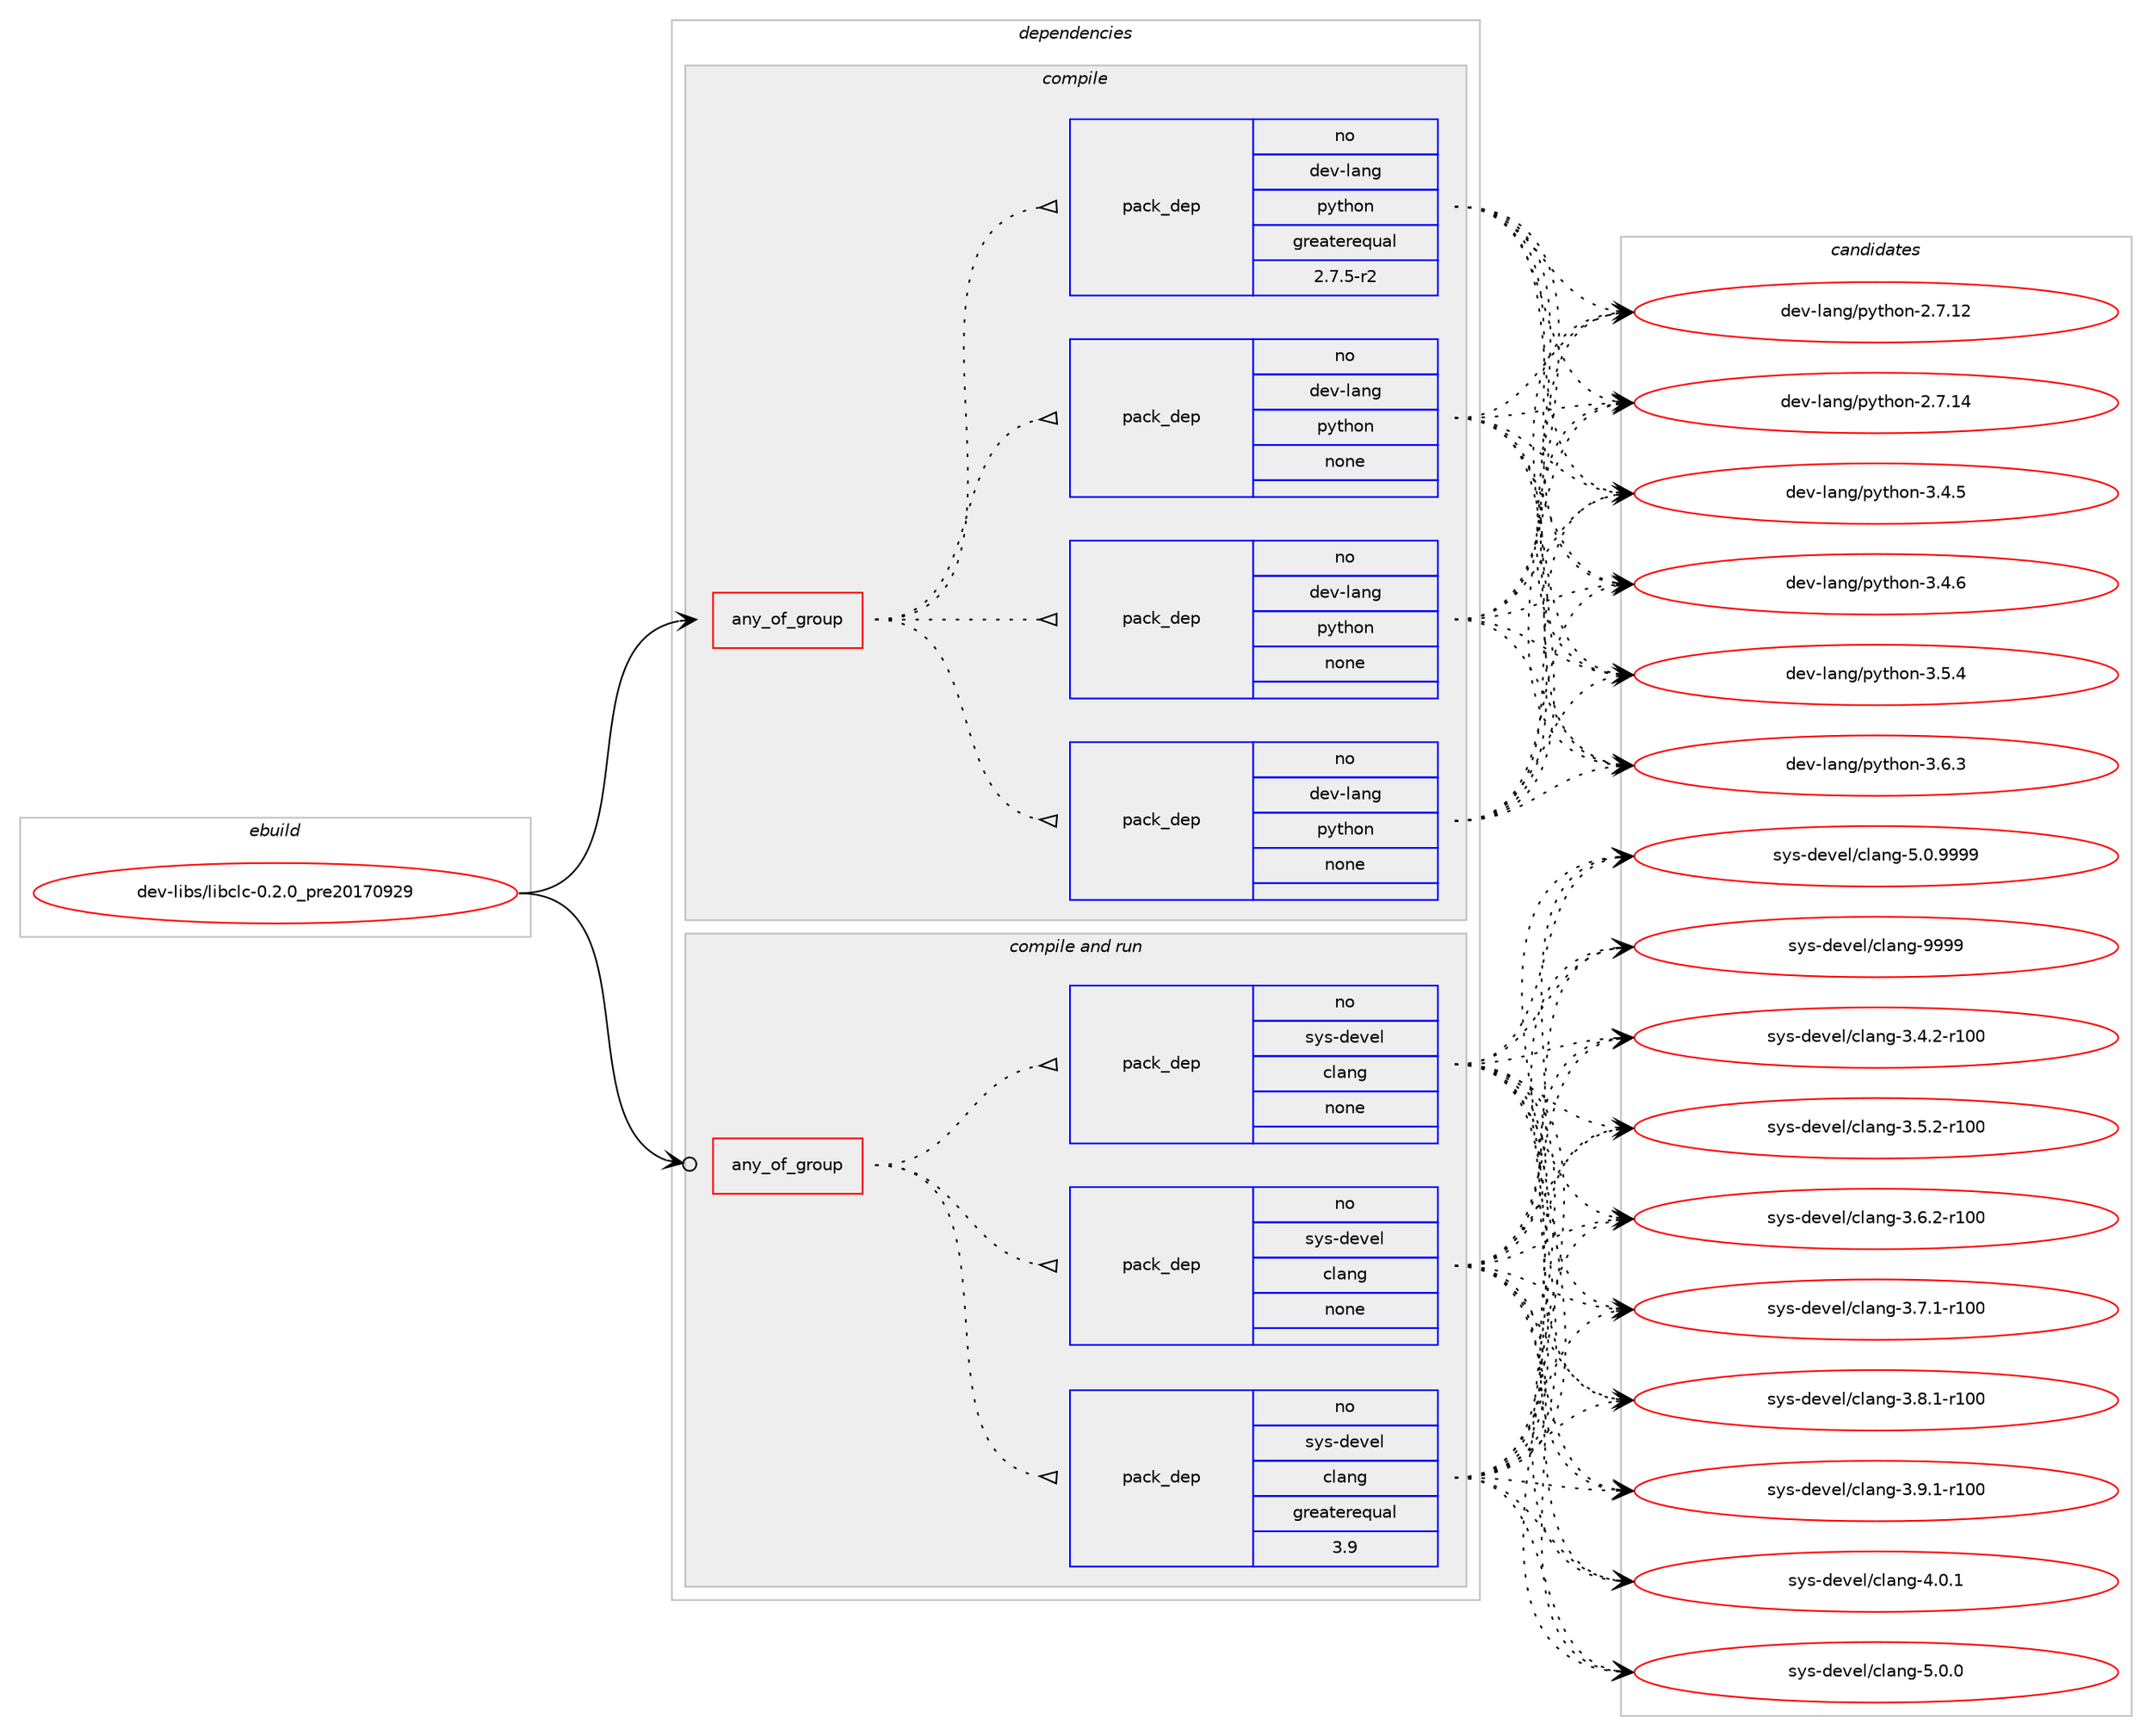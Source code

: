 digraph prolog {

# *************
# Graph options
# *************

newrank=true;
concentrate=true;
compound=true;
graph [rankdir=LR,fontname=Helvetica,fontsize=10,ranksep=1.5];#, ranksep=2.5, nodesep=0.2];
edge  [arrowhead=vee];
node  [fontname=Helvetica,fontsize=10];

# **********
# The ebuild
# **********

subgraph cluster_leftcol {
color=gray;
rank=same;
label=<<i>ebuild</i>>;
id [label="dev-libs/libclc-0.2.0_pre20170929", color=red, width=4, href="../dev-libs/libclc-0.2.0_pre20170929.svg"];
}

# ****************
# The dependencies
# ****************

subgraph cluster_midcol {
color=gray;
label=<<i>dependencies</i>>;
subgraph cluster_compile {
fillcolor="#eeeeee";
style=filled;
label=<<i>compile</i>>;
subgraph any3319 {
dependency114396 [label=<<TABLE BORDER="0" CELLBORDER="1" CELLSPACING="0" CELLPADDING="4"><TR><TD CELLPADDING="10">any_of_group</TD></TR></TABLE>>, shape=none, color=red];subgraph pack86271 {
dependency114397 [label=<<TABLE BORDER="0" CELLBORDER="1" CELLSPACING="0" CELLPADDING="4" WIDTH="220"><TR><TD ROWSPAN="6" CELLPADDING="30">pack_dep</TD></TR><TR><TD WIDTH="110">no</TD></TR><TR><TD>dev-lang</TD></TR><TR><TD>python</TD></TR><TR><TD>none</TD></TR><TR><TD></TD></TR></TABLE>>, shape=none, color=blue];
}
dependency114396:e -> dependency114397:w [weight=20,style="dotted",arrowhead="oinv"];
subgraph pack86272 {
dependency114398 [label=<<TABLE BORDER="0" CELLBORDER="1" CELLSPACING="0" CELLPADDING="4" WIDTH="220"><TR><TD ROWSPAN="6" CELLPADDING="30">pack_dep</TD></TR><TR><TD WIDTH="110">no</TD></TR><TR><TD>dev-lang</TD></TR><TR><TD>python</TD></TR><TR><TD>none</TD></TR><TR><TD></TD></TR></TABLE>>, shape=none, color=blue];
}
dependency114396:e -> dependency114398:w [weight=20,style="dotted",arrowhead="oinv"];
subgraph pack86273 {
dependency114399 [label=<<TABLE BORDER="0" CELLBORDER="1" CELLSPACING="0" CELLPADDING="4" WIDTH="220"><TR><TD ROWSPAN="6" CELLPADDING="30">pack_dep</TD></TR><TR><TD WIDTH="110">no</TD></TR><TR><TD>dev-lang</TD></TR><TR><TD>python</TD></TR><TR><TD>none</TD></TR><TR><TD></TD></TR></TABLE>>, shape=none, color=blue];
}
dependency114396:e -> dependency114399:w [weight=20,style="dotted",arrowhead="oinv"];
subgraph pack86274 {
dependency114400 [label=<<TABLE BORDER="0" CELLBORDER="1" CELLSPACING="0" CELLPADDING="4" WIDTH="220"><TR><TD ROWSPAN="6" CELLPADDING="30">pack_dep</TD></TR><TR><TD WIDTH="110">no</TD></TR><TR><TD>dev-lang</TD></TR><TR><TD>python</TD></TR><TR><TD>greaterequal</TD></TR><TR><TD>2.7.5-r2</TD></TR></TABLE>>, shape=none, color=blue];
}
dependency114396:e -> dependency114400:w [weight=20,style="dotted",arrowhead="oinv"];
}
id:e -> dependency114396:w [weight=20,style="solid",arrowhead="vee"];
}
subgraph cluster_compileandrun {
fillcolor="#eeeeee";
style=filled;
label=<<i>compile and run</i>>;
subgraph any3320 {
dependency114401 [label=<<TABLE BORDER="0" CELLBORDER="1" CELLSPACING="0" CELLPADDING="4"><TR><TD CELLPADDING="10">any_of_group</TD></TR></TABLE>>, shape=none, color=red];subgraph pack86275 {
dependency114402 [label=<<TABLE BORDER="0" CELLBORDER="1" CELLSPACING="0" CELLPADDING="4" WIDTH="220"><TR><TD ROWSPAN="6" CELLPADDING="30">pack_dep</TD></TR><TR><TD WIDTH="110">no</TD></TR><TR><TD>sys-devel</TD></TR><TR><TD>clang</TD></TR><TR><TD>none</TD></TR><TR><TD></TD></TR></TABLE>>, shape=none, color=blue];
}
dependency114401:e -> dependency114402:w [weight=20,style="dotted",arrowhead="oinv"];
subgraph pack86276 {
dependency114403 [label=<<TABLE BORDER="0" CELLBORDER="1" CELLSPACING="0" CELLPADDING="4" WIDTH="220"><TR><TD ROWSPAN="6" CELLPADDING="30">pack_dep</TD></TR><TR><TD WIDTH="110">no</TD></TR><TR><TD>sys-devel</TD></TR><TR><TD>clang</TD></TR><TR><TD>none</TD></TR><TR><TD></TD></TR></TABLE>>, shape=none, color=blue];
}
dependency114401:e -> dependency114403:w [weight=20,style="dotted",arrowhead="oinv"];
subgraph pack86277 {
dependency114404 [label=<<TABLE BORDER="0" CELLBORDER="1" CELLSPACING="0" CELLPADDING="4" WIDTH="220"><TR><TD ROWSPAN="6" CELLPADDING="30">pack_dep</TD></TR><TR><TD WIDTH="110">no</TD></TR><TR><TD>sys-devel</TD></TR><TR><TD>clang</TD></TR><TR><TD>greaterequal</TD></TR><TR><TD>3.9</TD></TR></TABLE>>, shape=none, color=blue];
}
dependency114401:e -> dependency114404:w [weight=20,style="dotted",arrowhead="oinv"];
}
id:e -> dependency114401:w [weight=20,style="solid",arrowhead="odotvee"];
}
subgraph cluster_run {
fillcolor="#eeeeee";
style=filled;
label=<<i>run</i>>;
}
}

# **************
# The candidates
# **************

subgraph cluster_choices {
rank=same;
color=gray;
label=<<i>candidates</i>>;

subgraph choice86271 {
color=black;
nodesep=1;
choice10010111845108971101034711212111610411111045504655464950 [label="dev-lang/python-2.7.12", color=red, width=4,href="../dev-lang/python-2.7.12.svg"];
choice10010111845108971101034711212111610411111045504655464952 [label="dev-lang/python-2.7.14", color=red, width=4,href="../dev-lang/python-2.7.14.svg"];
choice100101118451089711010347112121116104111110455146524653 [label="dev-lang/python-3.4.5", color=red, width=4,href="../dev-lang/python-3.4.5.svg"];
choice100101118451089711010347112121116104111110455146524654 [label="dev-lang/python-3.4.6", color=red, width=4,href="../dev-lang/python-3.4.6.svg"];
choice100101118451089711010347112121116104111110455146534652 [label="dev-lang/python-3.5.4", color=red, width=4,href="../dev-lang/python-3.5.4.svg"];
choice100101118451089711010347112121116104111110455146544651 [label="dev-lang/python-3.6.3", color=red, width=4,href="../dev-lang/python-3.6.3.svg"];
dependency114397:e -> choice10010111845108971101034711212111610411111045504655464950:w [style=dotted,weight="100"];
dependency114397:e -> choice10010111845108971101034711212111610411111045504655464952:w [style=dotted,weight="100"];
dependency114397:e -> choice100101118451089711010347112121116104111110455146524653:w [style=dotted,weight="100"];
dependency114397:e -> choice100101118451089711010347112121116104111110455146524654:w [style=dotted,weight="100"];
dependency114397:e -> choice100101118451089711010347112121116104111110455146534652:w [style=dotted,weight="100"];
dependency114397:e -> choice100101118451089711010347112121116104111110455146544651:w [style=dotted,weight="100"];
}
subgraph choice86272 {
color=black;
nodesep=1;
choice10010111845108971101034711212111610411111045504655464950 [label="dev-lang/python-2.7.12", color=red, width=4,href="../dev-lang/python-2.7.12.svg"];
choice10010111845108971101034711212111610411111045504655464952 [label="dev-lang/python-2.7.14", color=red, width=4,href="../dev-lang/python-2.7.14.svg"];
choice100101118451089711010347112121116104111110455146524653 [label="dev-lang/python-3.4.5", color=red, width=4,href="../dev-lang/python-3.4.5.svg"];
choice100101118451089711010347112121116104111110455146524654 [label="dev-lang/python-3.4.6", color=red, width=4,href="../dev-lang/python-3.4.6.svg"];
choice100101118451089711010347112121116104111110455146534652 [label="dev-lang/python-3.5.4", color=red, width=4,href="../dev-lang/python-3.5.4.svg"];
choice100101118451089711010347112121116104111110455146544651 [label="dev-lang/python-3.6.3", color=red, width=4,href="../dev-lang/python-3.6.3.svg"];
dependency114398:e -> choice10010111845108971101034711212111610411111045504655464950:w [style=dotted,weight="100"];
dependency114398:e -> choice10010111845108971101034711212111610411111045504655464952:w [style=dotted,weight="100"];
dependency114398:e -> choice100101118451089711010347112121116104111110455146524653:w [style=dotted,weight="100"];
dependency114398:e -> choice100101118451089711010347112121116104111110455146524654:w [style=dotted,weight="100"];
dependency114398:e -> choice100101118451089711010347112121116104111110455146534652:w [style=dotted,weight="100"];
dependency114398:e -> choice100101118451089711010347112121116104111110455146544651:w [style=dotted,weight="100"];
}
subgraph choice86273 {
color=black;
nodesep=1;
choice10010111845108971101034711212111610411111045504655464950 [label="dev-lang/python-2.7.12", color=red, width=4,href="../dev-lang/python-2.7.12.svg"];
choice10010111845108971101034711212111610411111045504655464952 [label="dev-lang/python-2.7.14", color=red, width=4,href="../dev-lang/python-2.7.14.svg"];
choice100101118451089711010347112121116104111110455146524653 [label="dev-lang/python-3.4.5", color=red, width=4,href="../dev-lang/python-3.4.5.svg"];
choice100101118451089711010347112121116104111110455146524654 [label="dev-lang/python-3.4.6", color=red, width=4,href="../dev-lang/python-3.4.6.svg"];
choice100101118451089711010347112121116104111110455146534652 [label="dev-lang/python-3.5.4", color=red, width=4,href="../dev-lang/python-3.5.4.svg"];
choice100101118451089711010347112121116104111110455146544651 [label="dev-lang/python-3.6.3", color=red, width=4,href="../dev-lang/python-3.6.3.svg"];
dependency114399:e -> choice10010111845108971101034711212111610411111045504655464950:w [style=dotted,weight="100"];
dependency114399:e -> choice10010111845108971101034711212111610411111045504655464952:w [style=dotted,weight="100"];
dependency114399:e -> choice100101118451089711010347112121116104111110455146524653:w [style=dotted,weight="100"];
dependency114399:e -> choice100101118451089711010347112121116104111110455146524654:w [style=dotted,weight="100"];
dependency114399:e -> choice100101118451089711010347112121116104111110455146534652:w [style=dotted,weight="100"];
dependency114399:e -> choice100101118451089711010347112121116104111110455146544651:w [style=dotted,weight="100"];
}
subgraph choice86274 {
color=black;
nodesep=1;
choice10010111845108971101034711212111610411111045504655464950 [label="dev-lang/python-2.7.12", color=red, width=4,href="../dev-lang/python-2.7.12.svg"];
choice10010111845108971101034711212111610411111045504655464952 [label="dev-lang/python-2.7.14", color=red, width=4,href="../dev-lang/python-2.7.14.svg"];
choice100101118451089711010347112121116104111110455146524653 [label="dev-lang/python-3.4.5", color=red, width=4,href="../dev-lang/python-3.4.5.svg"];
choice100101118451089711010347112121116104111110455146524654 [label="dev-lang/python-3.4.6", color=red, width=4,href="../dev-lang/python-3.4.6.svg"];
choice100101118451089711010347112121116104111110455146534652 [label="dev-lang/python-3.5.4", color=red, width=4,href="../dev-lang/python-3.5.4.svg"];
choice100101118451089711010347112121116104111110455146544651 [label="dev-lang/python-3.6.3", color=red, width=4,href="../dev-lang/python-3.6.3.svg"];
dependency114400:e -> choice10010111845108971101034711212111610411111045504655464950:w [style=dotted,weight="100"];
dependency114400:e -> choice10010111845108971101034711212111610411111045504655464952:w [style=dotted,weight="100"];
dependency114400:e -> choice100101118451089711010347112121116104111110455146524653:w [style=dotted,weight="100"];
dependency114400:e -> choice100101118451089711010347112121116104111110455146524654:w [style=dotted,weight="100"];
dependency114400:e -> choice100101118451089711010347112121116104111110455146534652:w [style=dotted,weight="100"];
dependency114400:e -> choice100101118451089711010347112121116104111110455146544651:w [style=dotted,weight="100"];
}
subgraph choice86275 {
color=black;
nodesep=1;
choice1151211154510010111810110847991089711010345514652465045114494848 [label="sys-devel/clang-3.4.2-r100", color=red, width=4,href="../sys-devel/clang-3.4.2-r100.svg"];
choice1151211154510010111810110847991089711010345514653465045114494848 [label="sys-devel/clang-3.5.2-r100", color=red, width=4,href="../sys-devel/clang-3.5.2-r100.svg"];
choice1151211154510010111810110847991089711010345514654465045114494848 [label="sys-devel/clang-3.6.2-r100", color=red, width=4,href="../sys-devel/clang-3.6.2-r100.svg"];
choice1151211154510010111810110847991089711010345514655464945114494848 [label="sys-devel/clang-3.7.1-r100", color=red, width=4,href="../sys-devel/clang-3.7.1-r100.svg"];
choice1151211154510010111810110847991089711010345514656464945114494848 [label="sys-devel/clang-3.8.1-r100", color=red, width=4,href="../sys-devel/clang-3.8.1-r100.svg"];
choice1151211154510010111810110847991089711010345514657464945114494848 [label="sys-devel/clang-3.9.1-r100", color=red, width=4,href="../sys-devel/clang-3.9.1-r100.svg"];
choice11512111545100101118101108479910897110103455246484649 [label="sys-devel/clang-4.0.1", color=red, width=4,href="../sys-devel/clang-4.0.1.svg"];
choice11512111545100101118101108479910897110103455346484648 [label="sys-devel/clang-5.0.0", color=red, width=4,href="../sys-devel/clang-5.0.0.svg"];
choice11512111545100101118101108479910897110103455346484657575757 [label="sys-devel/clang-5.0.9999", color=red, width=4,href="../sys-devel/clang-5.0.9999.svg"];
choice115121115451001011181011084799108971101034557575757 [label="sys-devel/clang-9999", color=red, width=4,href="../sys-devel/clang-9999.svg"];
dependency114402:e -> choice1151211154510010111810110847991089711010345514652465045114494848:w [style=dotted,weight="100"];
dependency114402:e -> choice1151211154510010111810110847991089711010345514653465045114494848:w [style=dotted,weight="100"];
dependency114402:e -> choice1151211154510010111810110847991089711010345514654465045114494848:w [style=dotted,weight="100"];
dependency114402:e -> choice1151211154510010111810110847991089711010345514655464945114494848:w [style=dotted,weight="100"];
dependency114402:e -> choice1151211154510010111810110847991089711010345514656464945114494848:w [style=dotted,weight="100"];
dependency114402:e -> choice1151211154510010111810110847991089711010345514657464945114494848:w [style=dotted,weight="100"];
dependency114402:e -> choice11512111545100101118101108479910897110103455246484649:w [style=dotted,weight="100"];
dependency114402:e -> choice11512111545100101118101108479910897110103455346484648:w [style=dotted,weight="100"];
dependency114402:e -> choice11512111545100101118101108479910897110103455346484657575757:w [style=dotted,weight="100"];
dependency114402:e -> choice115121115451001011181011084799108971101034557575757:w [style=dotted,weight="100"];
}
subgraph choice86276 {
color=black;
nodesep=1;
choice1151211154510010111810110847991089711010345514652465045114494848 [label="sys-devel/clang-3.4.2-r100", color=red, width=4,href="../sys-devel/clang-3.4.2-r100.svg"];
choice1151211154510010111810110847991089711010345514653465045114494848 [label="sys-devel/clang-3.5.2-r100", color=red, width=4,href="../sys-devel/clang-3.5.2-r100.svg"];
choice1151211154510010111810110847991089711010345514654465045114494848 [label="sys-devel/clang-3.6.2-r100", color=red, width=4,href="../sys-devel/clang-3.6.2-r100.svg"];
choice1151211154510010111810110847991089711010345514655464945114494848 [label="sys-devel/clang-3.7.1-r100", color=red, width=4,href="../sys-devel/clang-3.7.1-r100.svg"];
choice1151211154510010111810110847991089711010345514656464945114494848 [label="sys-devel/clang-3.8.1-r100", color=red, width=4,href="../sys-devel/clang-3.8.1-r100.svg"];
choice1151211154510010111810110847991089711010345514657464945114494848 [label="sys-devel/clang-3.9.1-r100", color=red, width=4,href="../sys-devel/clang-3.9.1-r100.svg"];
choice11512111545100101118101108479910897110103455246484649 [label="sys-devel/clang-4.0.1", color=red, width=4,href="../sys-devel/clang-4.0.1.svg"];
choice11512111545100101118101108479910897110103455346484648 [label="sys-devel/clang-5.0.0", color=red, width=4,href="../sys-devel/clang-5.0.0.svg"];
choice11512111545100101118101108479910897110103455346484657575757 [label="sys-devel/clang-5.0.9999", color=red, width=4,href="../sys-devel/clang-5.0.9999.svg"];
choice115121115451001011181011084799108971101034557575757 [label="sys-devel/clang-9999", color=red, width=4,href="../sys-devel/clang-9999.svg"];
dependency114403:e -> choice1151211154510010111810110847991089711010345514652465045114494848:w [style=dotted,weight="100"];
dependency114403:e -> choice1151211154510010111810110847991089711010345514653465045114494848:w [style=dotted,weight="100"];
dependency114403:e -> choice1151211154510010111810110847991089711010345514654465045114494848:w [style=dotted,weight="100"];
dependency114403:e -> choice1151211154510010111810110847991089711010345514655464945114494848:w [style=dotted,weight="100"];
dependency114403:e -> choice1151211154510010111810110847991089711010345514656464945114494848:w [style=dotted,weight="100"];
dependency114403:e -> choice1151211154510010111810110847991089711010345514657464945114494848:w [style=dotted,weight="100"];
dependency114403:e -> choice11512111545100101118101108479910897110103455246484649:w [style=dotted,weight="100"];
dependency114403:e -> choice11512111545100101118101108479910897110103455346484648:w [style=dotted,weight="100"];
dependency114403:e -> choice11512111545100101118101108479910897110103455346484657575757:w [style=dotted,weight="100"];
dependency114403:e -> choice115121115451001011181011084799108971101034557575757:w [style=dotted,weight="100"];
}
subgraph choice86277 {
color=black;
nodesep=1;
choice1151211154510010111810110847991089711010345514652465045114494848 [label="sys-devel/clang-3.4.2-r100", color=red, width=4,href="../sys-devel/clang-3.4.2-r100.svg"];
choice1151211154510010111810110847991089711010345514653465045114494848 [label="sys-devel/clang-3.5.2-r100", color=red, width=4,href="../sys-devel/clang-3.5.2-r100.svg"];
choice1151211154510010111810110847991089711010345514654465045114494848 [label="sys-devel/clang-3.6.2-r100", color=red, width=4,href="../sys-devel/clang-3.6.2-r100.svg"];
choice1151211154510010111810110847991089711010345514655464945114494848 [label="sys-devel/clang-3.7.1-r100", color=red, width=4,href="../sys-devel/clang-3.7.1-r100.svg"];
choice1151211154510010111810110847991089711010345514656464945114494848 [label="sys-devel/clang-3.8.1-r100", color=red, width=4,href="../sys-devel/clang-3.8.1-r100.svg"];
choice1151211154510010111810110847991089711010345514657464945114494848 [label="sys-devel/clang-3.9.1-r100", color=red, width=4,href="../sys-devel/clang-3.9.1-r100.svg"];
choice11512111545100101118101108479910897110103455246484649 [label="sys-devel/clang-4.0.1", color=red, width=4,href="../sys-devel/clang-4.0.1.svg"];
choice11512111545100101118101108479910897110103455346484648 [label="sys-devel/clang-5.0.0", color=red, width=4,href="../sys-devel/clang-5.0.0.svg"];
choice11512111545100101118101108479910897110103455346484657575757 [label="sys-devel/clang-5.0.9999", color=red, width=4,href="../sys-devel/clang-5.0.9999.svg"];
choice115121115451001011181011084799108971101034557575757 [label="sys-devel/clang-9999", color=red, width=4,href="../sys-devel/clang-9999.svg"];
dependency114404:e -> choice1151211154510010111810110847991089711010345514652465045114494848:w [style=dotted,weight="100"];
dependency114404:e -> choice1151211154510010111810110847991089711010345514653465045114494848:w [style=dotted,weight="100"];
dependency114404:e -> choice1151211154510010111810110847991089711010345514654465045114494848:w [style=dotted,weight="100"];
dependency114404:e -> choice1151211154510010111810110847991089711010345514655464945114494848:w [style=dotted,weight="100"];
dependency114404:e -> choice1151211154510010111810110847991089711010345514656464945114494848:w [style=dotted,weight="100"];
dependency114404:e -> choice1151211154510010111810110847991089711010345514657464945114494848:w [style=dotted,weight="100"];
dependency114404:e -> choice11512111545100101118101108479910897110103455246484649:w [style=dotted,weight="100"];
dependency114404:e -> choice11512111545100101118101108479910897110103455346484648:w [style=dotted,weight="100"];
dependency114404:e -> choice11512111545100101118101108479910897110103455346484657575757:w [style=dotted,weight="100"];
dependency114404:e -> choice115121115451001011181011084799108971101034557575757:w [style=dotted,weight="100"];
}
}

}
